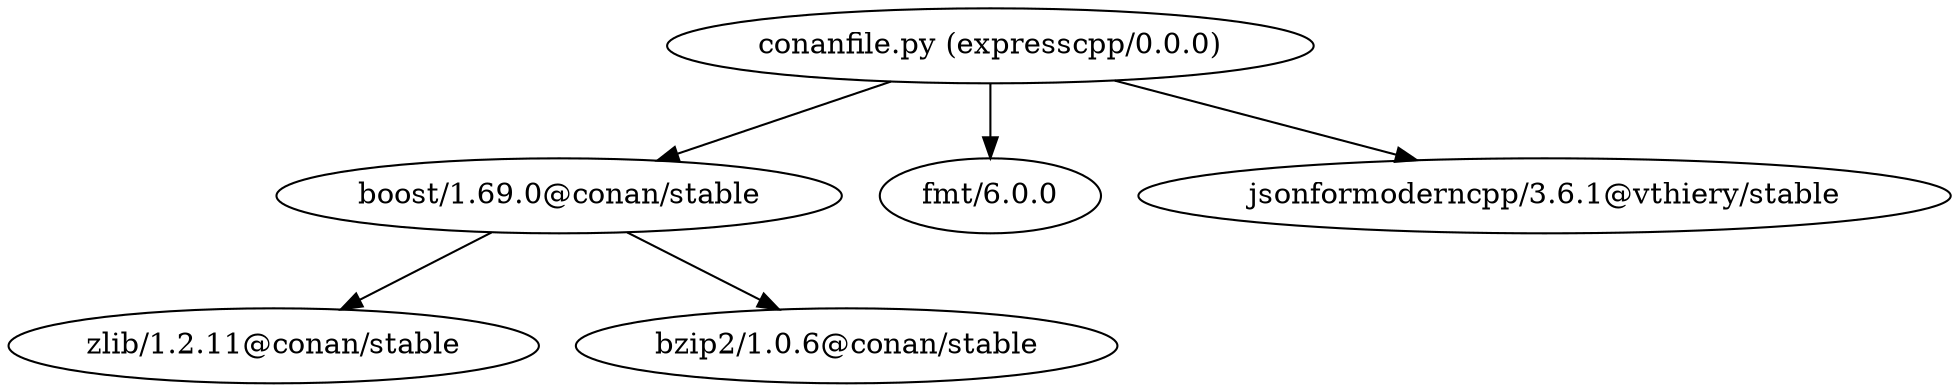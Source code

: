 digraph {
    "conanfile.py (expresscpp/0.0.0)" -> {"boost/1.69.0@conan/stable" "fmt/6.0.0" "jsonformoderncpp/3.6.1@vthiery/stable"}
    "boost/1.69.0@conan/stable" -> {"zlib/1.2.11@conan/stable" "bzip2/1.0.6@conan/stable"}
}
